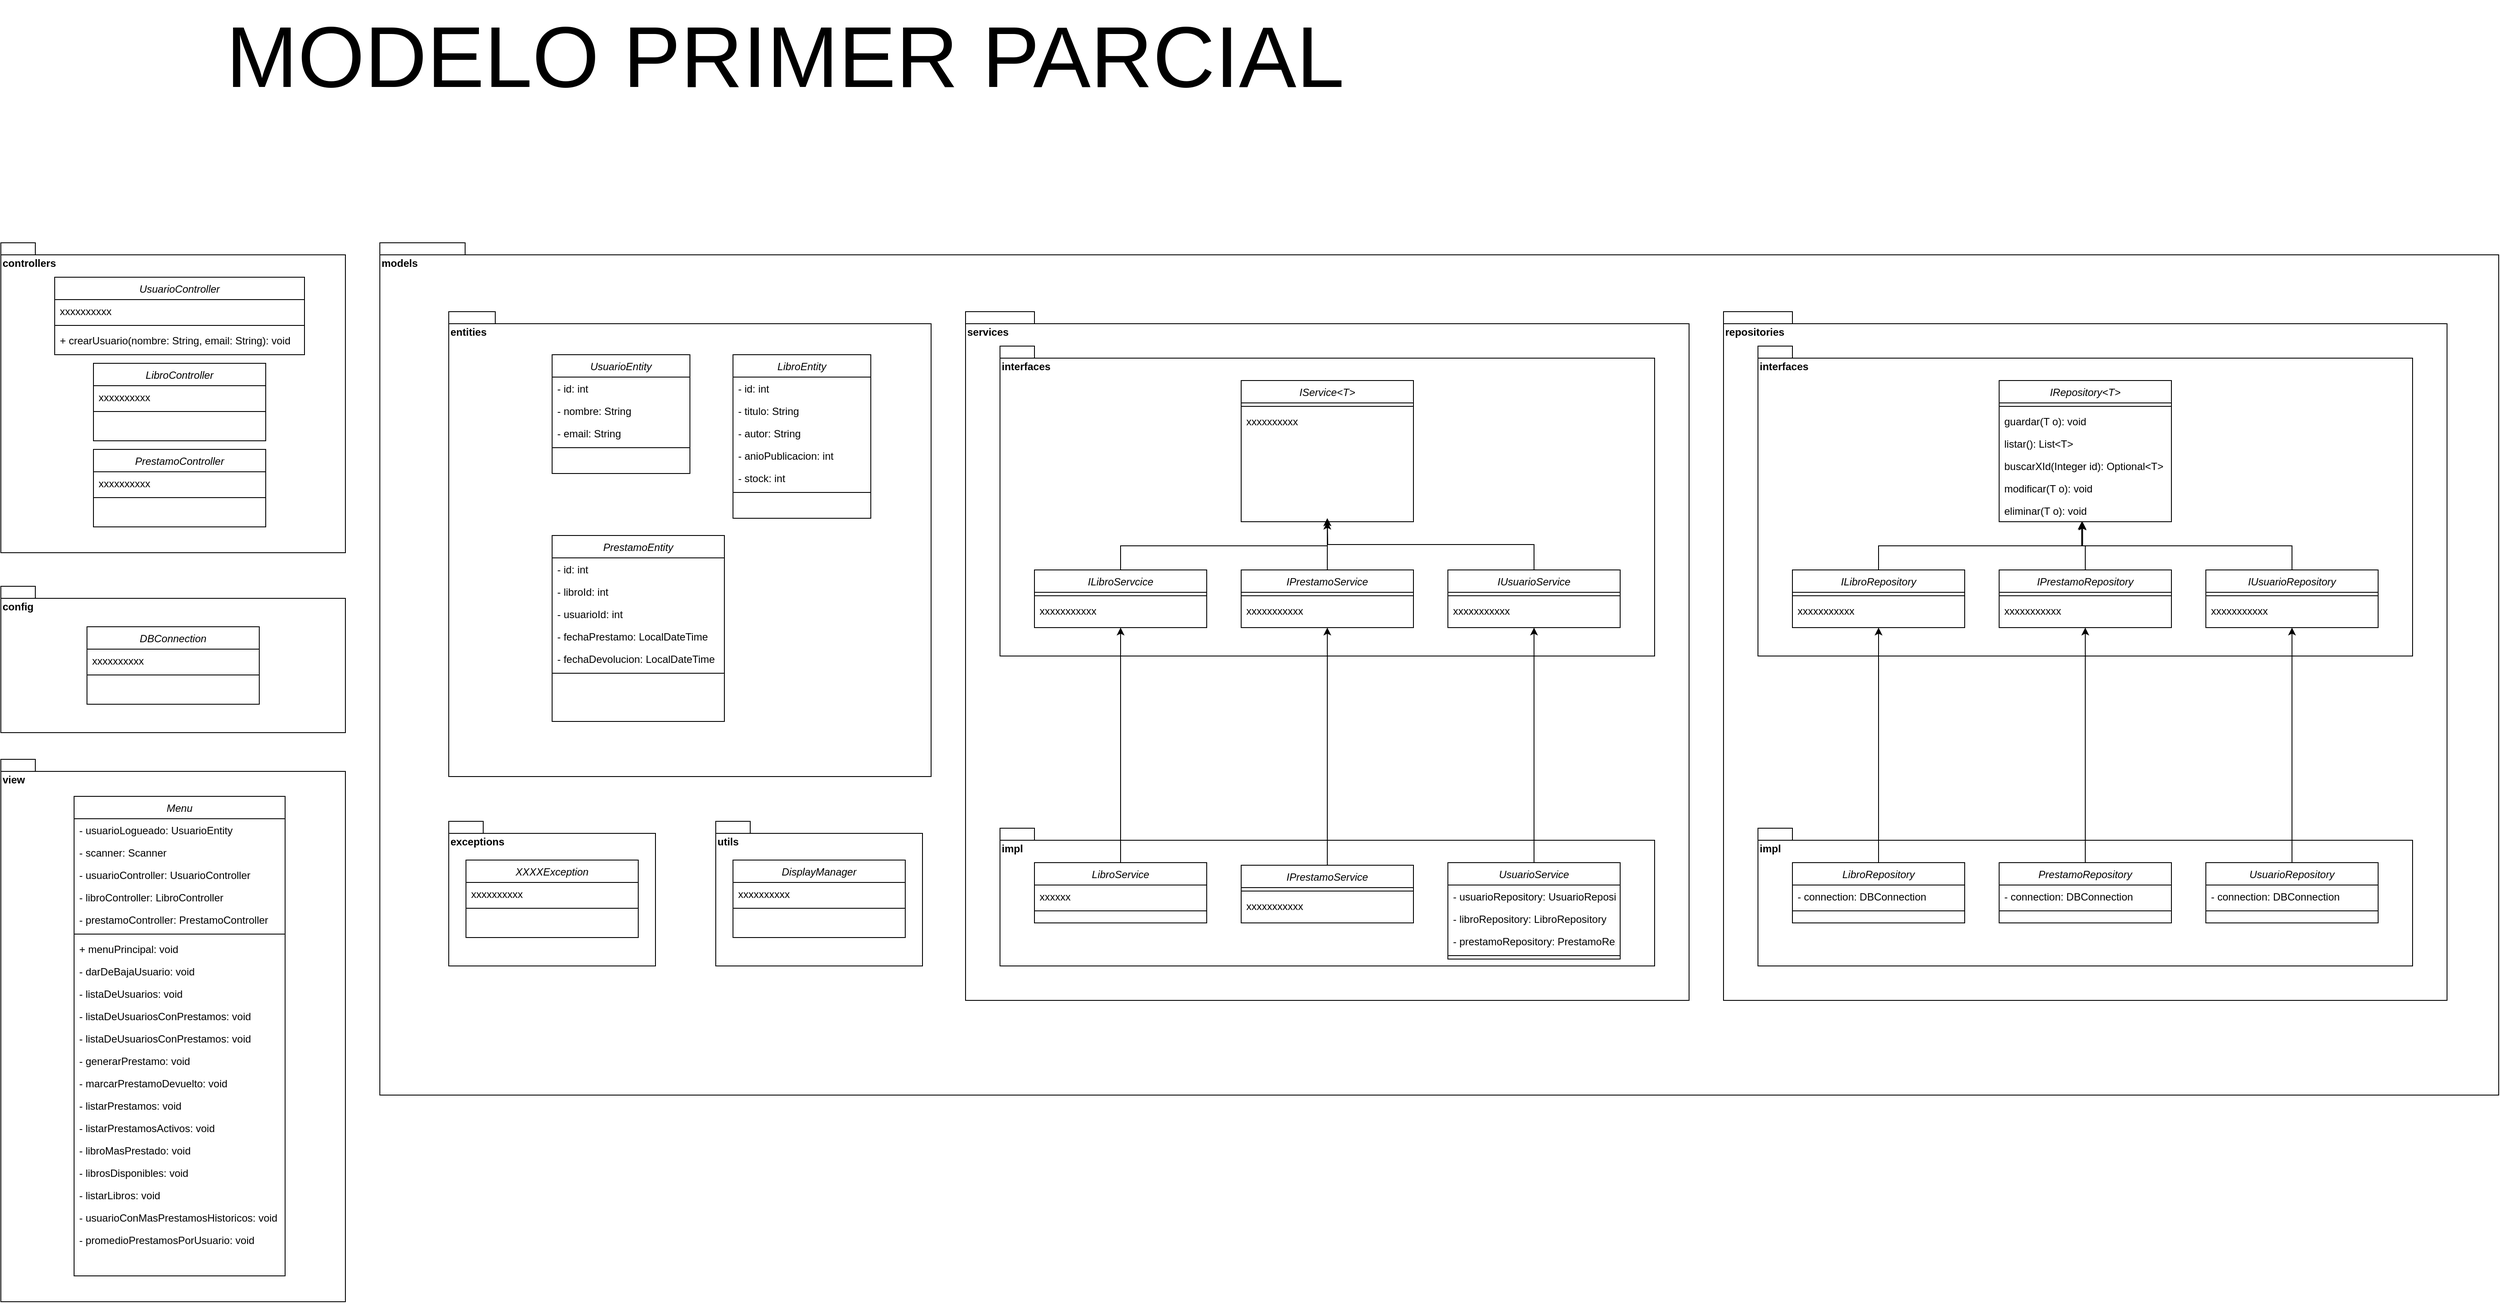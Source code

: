 <mxfile version="26.2.2">
  <diagram id="C5RBs43oDa-KdzZeNtuy" name="Page-1">
    <mxGraphModel dx="3855" dy="843" grid="1" gridSize="10" guides="1" tooltips="1" connect="1" arrows="1" fold="1" page="1" pageScale="1" pageWidth="827" pageHeight="1169" math="0" shadow="0">
      <root>
        <mxCell id="WIyWlLk6GJQsqaUBKTNV-0" />
        <mxCell id="WIyWlLk6GJQsqaUBKTNV-1" parent="WIyWlLk6GJQsqaUBKTNV-0" />
        <mxCell id="A2128kKAkcKylSg06llD-143" value="models" style="shape=folder;fontStyle=1;spacingTop=10;tabWidth=40;tabHeight=14;tabPosition=left;html=1;whiteSpace=wrap;align=left;verticalAlign=top;" vertex="1" parent="WIyWlLk6GJQsqaUBKTNV-1">
          <mxGeometry x="-1680" y="600" width="2460" height="990" as="geometry" />
        </mxCell>
        <mxCell id="A2128kKAkcKylSg06llD-67" value="repositories" style="shape=folder;fontStyle=1;spacingTop=10;tabWidth=40;tabHeight=14;tabPosition=left;html=1;whiteSpace=wrap;align=left;verticalAlign=top;" vertex="1" parent="WIyWlLk6GJQsqaUBKTNV-1">
          <mxGeometry x="-120" y="680" width="840" height="800" as="geometry" />
        </mxCell>
        <mxCell id="A2128kKAkcKylSg06llD-63" value="impl" style="shape=folder;fontStyle=1;spacingTop=10;tabWidth=40;tabHeight=14;tabPosition=left;html=1;whiteSpace=wrap;align=left;verticalAlign=top;" vertex="1" parent="WIyWlLk6GJQsqaUBKTNV-1">
          <mxGeometry x="-80" y="1280" width="760" height="160" as="geometry" />
        </mxCell>
        <mxCell id="A2128kKAkcKylSg06llD-52" value="interfaces" style="shape=folder;fontStyle=1;spacingTop=10;tabWidth=40;tabHeight=14;tabPosition=left;html=1;whiteSpace=wrap;align=left;verticalAlign=top;" vertex="1" parent="WIyWlLk6GJQsqaUBKTNV-1">
          <mxGeometry x="-80" y="720" width="760" height="360" as="geometry" />
        </mxCell>
        <mxCell id="A2128kKAkcKylSg06llD-18" value="entities" style="shape=folder;fontStyle=1;spacingTop=10;tabWidth=40;tabHeight=14;tabPosition=left;html=1;whiteSpace=wrap;align=left;verticalAlign=top;labelPosition=center;verticalLabelPosition=middle;" vertex="1" parent="WIyWlLk6GJQsqaUBKTNV-1">
          <mxGeometry x="-1600" y="680" width="560" height="540" as="geometry" />
        </mxCell>
        <mxCell id="zkfFHV4jXpPFQw0GAbJ--0" value="UsuarioEntity" style="swimlane;fontStyle=2;align=center;verticalAlign=top;childLayout=stackLayout;horizontal=1;startSize=26;horizontalStack=0;resizeParent=1;resizeLast=0;collapsible=1;marginBottom=0;rounded=0;shadow=0;strokeWidth=1;" parent="WIyWlLk6GJQsqaUBKTNV-1" vertex="1">
          <mxGeometry x="-1480" y="730" width="160" height="138" as="geometry">
            <mxRectangle x="230" y="140" width="160" height="26" as="alternateBounds" />
          </mxGeometry>
        </mxCell>
        <mxCell id="zkfFHV4jXpPFQw0GAbJ--2" value="- id: int" style="text;align=left;verticalAlign=top;spacingLeft=4;spacingRight=4;overflow=hidden;rotatable=0;points=[[0,0.5],[1,0.5]];portConstraint=eastwest;rounded=0;shadow=0;html=0;" parent="zkfFHV4jXpPFQw0GAbJ--0" vertex="1">
          <mxGeometry y="26" width="160" height="26" as="geometry" />
        </mxCell>
        <mxCell id="zkfFHV4jXpPFQw0GAbJ--3" value="- nombre: String" style="text;align=left;verticalAlign=top;spacingLeft=4;spacingRight=4;overflow=hidden;rotatable=0;points=[[0,0.5],[1,0.5]];portConstraint=eastwest;rounded=0;shadow=0;html=0;" parent="zkfFHV4jXpPFQw0GAbJ--0" vertex="1">
          <mxGeometry y="52" width="160" height="26" as="geometry" />
        </mxCell>
        <mxCell id="zkfFHV4jXpPFQw0GAbJ--1" value="- email: String" style="text;align=left;verticalAlign=top;spacingLeft=4;spacingRight=4;overflow=hidden;rotatable=0;points=[[0,0.5],[1,0.5]];portConstraint=eastwest;" parent="zkfFHV4jXpPFQw0GAbJ--0" vertex="1">
          <mxGeometry y="78" width="160" height="26" as="geometry" />
        </mxCell>
        <mxCell id="zkfFHV4jXpPFQw0GAbJ--4" value="" style="line;html=1;strokeWidth=1;align=left;verticalAlign=middle;spacingTop=-1;spacingLeft=3;spacingRight=3;rotatable=0;labelPosition=right;points=[];portConstraint=eastwest;" parent="zkfFHV4jXpPFQw0GAbJ--0" vertex="1">
          <mxGeometry y="104" width="160" height="8" as="geometry" />
        </mxCell>
        <mxCell id="A2128kKAkcKylSg06llD-2" value="LibroEntity" style="swimlane;fontStyle=2;align=center;verticalAlign=top;childLayout=stackLayout;horizontal=1;startSize=26;horizontalStack=0;resizeParent=1;resizeLast=0;collapsible=1;marginBottom=0;rounded=0;shadow=0;strokeWidth=1;" vertex="1" parent="WIyWlLk6GJQsqaUBKTNV-1">
          <mxGeometry x="-1270" y="730" width="160" height="190" as="geometry">
            <mxRectangle x="230" y="140" width="160" height="26" as="alternateBounds" />
          </mxGeometry>
        </mxCell>
        <mxCell id="A2128kKAkcKylSg06llD-3" value="- id: int" style="text;align=left;verticalAlign=top;spacingLeft=4;spacingRight=4;overflow=hidden;rotatable=0;points=[[0,0.5],[1,0.5]];portConstraint=eastwest;rounded=0;shadow=0;html=0;" vertex="1" parent="A2128kKAkcKylSg06llD-2">
          <mxGeometry y="26" width="160" height="26" as="geometry" />
        </mxCell>
        <mxCell id="A2128kKAkcKylSg06llD-4" value="- titulo: String" style="text;align=left;verticalAlign=top;spacingLeft=4;spacingRight=4;overflow=hidden;rotatable=0;points=[[0,0.5],[1,0.5]];portConstraint=eastwest;rounded=0;shadow=0;html=0;" vertex="1" parent="A2128kKAkcKylSg06llD-2">
          <mxGeometry y="52" width="160" height="26" as="geometry" />
        </mxCell>
        <mxCell id="A2128kKAkcKylSg06llD-5" value="- autor: String" style="text;align=left;verticalAlign=top;spacingLeft=4;spacingRight=4;overflow=hidden;rotatable=0;points=[[0,0.5],[1,0.5]];portConstraint=eastwest;" vertex="1" parent="A2128kKAkcKylSg06llD-2">
          <mxGeometry y="78" width="160" height="26" as="geometry" />
        </mxCell>
        <mxCell id="A2128kKAkcKylSg06llD-7" value="- anioPublicacion: int" style="text;align=left;verticalAlign=top;spacingLeft=4;spacingRight=4;overflow=hidden;rotatable=0;points=[[0,0.5],[1,0.5]];portConstraint=eastwest;" vertex="1" parent="A2128kKAkcKylSg06llD-2">
          <mxGeometry y="104" width="160" height="26" as="geometry" />
        </mxCell>
        <mxCell id="A2128kKAkcKylSg06llD-8" value="- stock: int" style="text;align=left;verticalAlign=top;spacingLeft=4;spacingRight=4;overflow=hidden;rotatable=0;points=[[0,0.5],[1,0.5]];portConstraint=eastwest;" vertex="1" parent="A2128kKAkcKylSg06llD-2">
          <mxGeometry y="130" width="160" height="26" as="geometry" />
        </mxCell>
        <mxCell id="A2128kKAkcKylSg06llD-6" value="" style="line;html=1;strokeWidth=1;align=left;verticalAlign=middle;spacingTop=-1;spacingLeft=3;spacingRight=3;rotatable=0;labelPosition=right;points=[];portConstraint=eastwest;" vertex="1" parent="A2128kKAkcKylSg06llD-2">
          <mxGeometry y="156" width="160" height="8" as="geometry" />
        </mxCell>
        <mxCell id="A2128kKAkcKylSg06llD-9" value="PrestamoEntity" style="swimlane;fontStyle=2;align=center;verticalAlign=top;childLayout=stackLayout;horizontal=1;startSize=26;horizontalStack=0;resizeParent=1;resizeLast=0;collapsible=1;marginBottom=0;rounded=0;shadow=0;strokeWidth=1;" vertex="1" parent="WIyWlLk6GJQsqaUBKTNV-1">
          <mxGeometry x="-1480" y="940" width="200" height="216" as="geometry">
            <mxRectangle x="230" y="140" width="160" height="26" as="alternateBounds" />
          </mxGeometry>
        </mxCell>
        <mxCell id="A2128kKAkcKylSg06llD-10" value="- id: int" style="text;align=left;verticalAlign=top;spacingLeft=4;spacingRight=4;overflow=hidden;rotatable=0;points=[[0,0.5],[1,0.5]];portConstraint=eastwest;rounded=0;shadow=0;html=0;" vertex="1" parent="A2128kKAkcKylSg06llD-9">
          <mxGeometry y="26" width="200" height="26" as="geometry" />
        </mxCell>
        <mxCell id="A2128kKAkcKylSg06llD-11" value="- libroId: int" style="text;align=left;verticalAlign=top;spacingLeft=4;spacingRight=4;overflow=hidden;rotatable=0;points=[[0,0.5],[1,0.5]];portConstraint=eastwest;rounded=0;shadow=0;html=0;" vertex="1" parent="A2128kKAkcKylSg06llD-9">
          <mxGeometry y="52" width="200" height="26" as="geometry" />
        </mxCell>
        <mxCell id="A2128kKAkcKylSg06llD-16" value="- usuarioId: int" style="text;align=left;verticalAlign=top;spacingLeft=4;spacingRight=4;overflow=hidden;rotatable=0;points=[[0,0.5],[1,0.5]];portConstraint=eastwest;rounded=0;shadow=0;html=0;" vertex="1" parent="A2128kKAkcKylSg06llD-9">
          <mxGeometry y="78" width="200" height="26" as="geometry" />
        </mxCell>
        <mxCell id="A2128kKAkcKylSg06llD-12" value="- fechaPrestamo: LocalDateTime" style="text;align=left;verticalAlign=top;spacingLeft=4;spacingRight=4;overflow=hidden;rotatable=0;points=[[0,0.5],[1,0.5]];portConstraint=eastwest;" vertex="1" parent="A2128kKAkcKylSg06llD-9">
          <mxGeometry y="104" width="200" height="26" as="geometry" />
        </mxCell>
        <mxCell id="A2128kKAkcKylSg06llD-17" value="- fechaDevolucion: LocalDateTime" style="text;align=left;verticalAlign=top;spacingLeft=4;spacingRight=4;overflow=hidden;rotatable=0;points=[[0,0.5],[1,0.5]];portConstraint=eastwest;" vertex="1" parent="A2128kKAkcKylSg06llD-9">
          <mxGeometry y="130" width="200" height="26" as="geometry" />
        </mxCell>
        <mxCell id="A2128kKAkcKylSg06llD-15" value="" style="line;html=1;strokeWidth=1;align=left;verticalAlign=middle;spacingTop=-1;spacingLeft=3;spacingRight=3;rotatable=0;labelPosition=right;points=[];portConstraint=eastwest;" vertex="1" parent="A2128kKAkcKylSg06llD-9">
          <mxGeometry y="156" width="200" height="8" as="geometry" />
        </mxCell>
        <mxCell id="A2128kKAkcKylSg06llD-66" style="edgeStyle=orthogonalEdgeStyle;rounded=0;orthogonalLoop=1;jettySize=auto;html=1;exitX=0.5;exitY=0;exitDx=0;exitDy=0;entryX=0.5;entryY=1;entryDx=0;entryDy=0;" edge="1" parent="WIyWlLk6GJQsqaUBKTNV-1" source="A2128kKAkcKylSg06llD-19" target="A2128kKAkcKylSg06llD-39">
          <mxGeometry relative="1" as="geometry" />
        </mxCell>
        <mxCell id="A2128kKAkcKylSg06llD-19" value="UsuarioRepository" style="swimlane;fontStyle=2;align=center;verticalAlign=top;childLayout=stackLayout;horizontal=1;startSize=26;horizontalStack=0;resizeParent=1;resizeLast=0;collapsible=1;marginBottom=0;rounded=0;shadow=0;strokeWidth=1;" vertex="1" parent="WIyWlLk6GJQsqaUBKTNV-1">
          <mxGeometry x="440" y="1320" width="200" height="70" as="geometry">
            <mxRectangle x="230" y="140" width="160" height="26" as="alternateBounds" />
          </mxGeometry>
        </mxCell>
        <mxCell id="A2128kKAkcKylSg06llD-24" value="- connection: DBConnection" style="text;align=left;verticalAlign=top;spacingLeft=4;spacingRight=4;overflow=hidden;rotatable=0;points=[[0,0.5],[1,0.5]];portConstraint=eastwest;" vertex="1" parent="A2128kKAkcKylSg06llD-19">
          <mxGeometry y="26" width="200" height="26" as="geometry" />
        </mxCell>
        <mxCell id="A2128kKAkcKylSg06llD-25" value="" style="line;html=1;strokeWidth=1;align=left;verticalAlign=middle;spacingTop=-1;spacingLeft=3;spacingRight=3;rotatable=0;labelPosition=right;points=[];portConstraint=eastwest;" vertex="1" parent="A2128kKAkcKylSg06llD-19">
          <mxGeometry y="52" width="200" height="8" as="geometry" />
        </mxCell>
        <mxCell id="A2128kKAkcKylSg06llD-32" value="IRepository&lt;T&gt;" style="swimlane;fontStyle=2;align=center;verticalAlign=top;childLayout=stackLayout;horizontal=1;startSize=26;horizontalStack=0;resizeParent=1;resizeLast=0;collapsible=1;marginBottom=0;rounded=0;shadow=0;strokeWidth=1;" vertex="1" parent="WIyWlLk6GJQsqaUBKTNV-1">
          <mxGeometry x="200" y="760" width="200" height="164" as="geometry">
            <mxRectangle x="230" y="140" width="160" height="26" as="alternateBounds" />
          </mxGeometry>
        </mxCell>
        <mxCell id="A2128kKAkcKylSg06llD-34" value="" style="line;html=1;strokeWidth=1;align=left;verticalAlign=middle;spacingTop=-1;spacingLeft=3;spacingRight=3;rotatable=0;labelPosition=right;points=[];portConstraint=eastwest;" vertex="1" parent="A2128kKAkcKylSg06llD-32">
          <mxGeometry y="26" width="200" height="8" as="geometry" />
        </mxCell>
        <mxCell id="A2128kKAkcKylSg06llD-33" value="guardar(T o): void" style="text;align=left;verticalAlign=top;spacingLeft=4;spacingRight=4;overflow=hidden;rotatable=0;points=[[0,0.5],[1,0.5]];portConstraint=eastwest;" vertex="1" parent="A2128kKAkcKylSg06llD-32">
          <mxGeometry y="34" width="200" height="26" as="geometry" />
        </mxCell>
        <mxCell id="A2128kKAkcKylSg06llD-35" value="listar(): List&lt;T&gt;" style="text;align=left;verticalAlign=top;spacingLeft=4;spacingRight=4;overflow=hidden;rotatable=0;points=[[0,0.5],[1,0.5]];portConstraint=eastwest;" vertex="1" parent="A2128kKAkcKylSg06llD-32">
          <mxGeometry y="60" width="200" height="26" as="geometry" />
        </mxCell>
        <mxCell id="A2128kKAkcKylSg06llD-36" value="buscarXId(Integer id): Optional&lt;T&gt;" style="text;align=left;verticalAlign=top;spacingLeft=4;spacingRight=4;overflow=hidden;rotatable=0;points=[[0,0.5],[1,0.5]];portConstraint=eastwest;" vertex="1" parent="A2128kKAkcKylSg06llD-32">
          <mxGeometry y="86" width="200" height="26" as="geometry" />
        </mxCell>
        <mxCell id="A2128kKAkcKylSg06llD-37" value="modificar(T o): void" style="text;align=left;verticalAlign=top;spacingLeft=4;spacingRight=4;overflow=hidden;rotatable=0;points=[[0,0.5],[1,0.5]];portConstraint=eastwest;" vertex="1" parent="A2128kKAkcKylSg06llD-32">
          <mxGeometry y="112" width="200" height="26" as="geometry" />
        </mxCell>
        <mxCell id="A2128kKAkcKylSg06llD-38" value="eliminar(T o): void" style="text;align=left;verticalAlign=top;spacingLeft=4;spacingRight=4;overflow=hidden;rotatable=0;points=[[0,0.5],[1,0.5]];portConstraint=eastwest;" vertex="1" parent="A2128kKAkcKylSg06llD-32">
          <mxGeometry y="138" width="200" height="26" as="geometry" />
        </mxCell>
        <mxCell id="A2128kKAkcKylSg06llD-39" value="IUsuarioRepository" style="swimlane;fontStyle=2;align=center;verticalAlign=top;childLayout=stackLayout;horizontal=1;startSize=26;horizontalStack=0;resizeParent=1;resizeLast=0;collapsible=1;marginBottom=0;rounded=0;shadow=0;strokeWidth=1;" vertex="1" parent="WIyWlLk6GJQsqaUBKTNV-1">
          <mxGeometry x="440" y="980" width="200" height="67" as="geometry">
            <mxRectangle x="230" y="140" width="160" height="26" as="alternateBounds" />
          </mxGeometry>
        </mxCell>
        <mxCell id="A2128kKAkcKylSg06llD-40" value="" style="line;html=1;strokeWidth=1;align=left;verticalAlign=middle;spacingTop=-1;spacingLeft=3;spacingRight=3;rotatable=0;labelPosition=right;points=[];portConstraint=eastwest;" vertex="1" parent="A2128kKAkcKylSg06llD-39">
          <mxGeometry y="26" width="200" height="8" as="geometry" />
        </mxCell>
        <mxCell id="A2128kKAkcKylSg06llD-45" value="xxxxxxxxxxx" style="text;align=left;verticalAlign=top;spacingLeft=4;spacingRight=4;overflow=hidden;rotatable=0;points=[[0,0.5],[1,0.5]];portConstraint=eastwest;" vertex="1" parent="A2128kKAkcKylSg06llD-39">
          <mxGeometry y="34" width="200" height="26" as="geometry" />
        </mxCell>
        <mxCell id="A2128kKAkcKylSg06llD-46" value="ILibroRepository" style="swimlane;fontStyle=2;align=center;verticalAlign=top;childLayout=stackLayout;horizontal=1;startSize=26;horizontalStack=0;resizeParent=1;resizeLast=0;collapsible=1;marginBottom=0;rounded=0;shadow=0;strokeWidth=1;" vertex="1" parent="WIyWlLk6GJQsqaUBKTNV-1">
          <mxGeometry x="-40" y="980" width="200" height="67" as="geometry">
            <mxRectangle x="230" y="140" width="160" height="26" as="alternateBounds" />
          </mxGeometry>
        </mxCell>
        <mxCell id="A2128kKAkcKylSg06llD-47" value="" style="line;html=1;strokeWidth=1;align=left;verticalAlign=middle;spacingTop=-1;spacingLeft=3;spacingRight=3;rotatable=0;labelPosition=right;points=[];portConstraint=eastwest;" vertex="1" parent="A2128kKAkcKylSg06llD-46">
          <mxGeometry y="26" width="200" height="8" as="geometry" />
        </mxCell>
        <mxCell id="A2128kKAkcKylSg06llD-48" value="xxxxxxxxxxx" style="text;align=left;verticalAlign=top;spacingLeft=4;spacingRight=4;overflow=hidden;rotatable=0;points=[[0,0.5],[1,0.5]];portConstraint=eastwest;" vertex="1" parent="A2128kKAkcKylSg06llD-46">
          <mxGeometry y="34" width="200" height="26" as="geometry" />
        </mxCell>
        <mxCell id="A2128kKAkcKylSg06llD-49" value="IPrestamoRepository" style="swimlane;fontStyle=2;align=center;verticalAlign=top;childLayout=stackLayout;horizontal=1;startSize=26;horizontalStack=0;resizeParent=1;resizeLast=0;collapsible=1;marginBottom=0;rounded=0;shadow=0;strokeWidth=1;" vertex="1" parent="WIyWlLk6GJQsqaUBKTNV-1">
          <mxGeometry x="200" y="980" width="200" height="67" as="geometry">
            <mxRectangle x="230" y="140" width="160" height="26" as="alternateBounds" />
          </mxGeometry>
        </mxCell>
        <mxCell id="A2128kKAkcKylSg06llD-50" value="" style="line;html=1;strokeWidth=1;align=left;verticalAlign=middle;spacingTop=-1;spacingLeft=3;spacingRight=3;rotatable=0;labelPosition=right;points=[];portConstraint=eastwest;" vertex="1" parent="A2128kKAkcKylSg06llD-49">
          <mxGeometry y="26" width="200" height="8" as="geometry" />
        </mxCell>
        <mxCell id="A2128kKAkcKylSg06llD-51" value="xxxxxxxxxxx" style="text;align=left;verticalAlign=top;spacingLeft=4;spacingRight=4;overflow=hidden;rotatable=0;points=[[0,0.5],[1,0.5]];portConstraint=eastwest;" vertex="1" parent="A2128kKAkcKylSg06llD-49">
          <mxGeometry y="34" width="200" height="26" as="geometry" />
        </mxCell>
        <mxCell id="A2128kKAkcKylSg06llD-53" style="edgeStyle=orthogonalEdgeStyle;rounded=0;orthogonalLoop=1;jettySize=auto;html=1;exitX=0.5;exitY=0;exitDx=0;exitDy=0;entryX=0.484;entryY=1;entryDx=0;entryDy=0;entryPerimeter=0;" edge="1" parent="WIyWlLk6GJQsqaUBKTNV-1" source="A2128kKAkcKylSg06llD-46" target="A2128kKAkcKylSg06llD-38">
          <mxGeometry relative="1" as="geometry" />
        </mxCell>
        <mxCell id="A2128kKAkcKylSg06llD-55" style="edgeStyle=orthogonalEdgeStyle;rounded=0;orthogonalLoop=1;jettySize=auto;html=1;exitX=0.5;exitY=0;exitDx=0;exitDy=0;entryX=0.479;entryY=1;entryDx=0;entryDy=0;entryPerimeter=0;" edge="1" parent="WIyWlLk6GJQsqaUBKTNV-1" source="A2128kKAkcKylSg06llD-49" target="A2128kKAkcKylSg06llD-38">
          <mxGeometry relative="1" as="geometry" />
        </mxCell>
        <mxCell id="A2128kKAkcKylSg06llD-56" style="edgeStyle=orthogonalEdgeStyle;rounded=0;orthogonalLoop=1;jettySize=auto;html=1;exitX=0.5;exitY=0;exitDx=0;exitDy=0;entryX=0.484;entryY=1.035;entryDx=0;entryDy=0;entryPerimeter=0;" edge="1" parent="WIyWlLk6GJQsqaUBKTNV-1" source="A2128kKAkcKylSg06llD-39" target="A2128kKAkcKylSg06llD-38">
          <mxGeometry relative="1" as="geometry" />
        </mxCell>
        <mxCell id="A2128kKAkcKylSg06llD-64" style="edgeStyle=orthogonalEdgeStyle;rounded=0;orthogonalLoop=1;jettySize=auto;html=1;exitX=0.5;exitY=0;exitDx=0;exitDy=0;entryX=0.5;entryY=1;entryDx=0;entryDy=0;" edge="1" parent="WIyWlLk6GJQsqaUBKTNV-1" source="A2128kKAkcKylSg06llD-57" target="A2128kKAkcKylSg06llD-46">
          <mxGeometry relative="1" as="geometry" />
        </mxCell>
        <mxCell id="A2128kKAkcKylSg06llD-57" value="LibroRepository" style="swimlane;fontStyle=2;align=center;verticalAlign=top;childLayout=stackLayout;horizontal=1;startSize=26;horizontalStack=0;resizeParent=1;resizeLast=0;collapsible=1;marginBottom=0;rounded=0;shadow=0;strokeWidth=1;" vertex="1" parent="WIyWlLk6GJQsqaUBKTNV-1">
          <mxGeometry x="-40" y="1320" width="200" height="70" as="geometry">
            <mxRectangle x="230" y="140" width="160" height="26" as="alternateBounds" />
          </mxGeometry>
        </mxCell>
        <mxCell id="A2128kKAkcKylSg06llD-58" value="- connection: DBConnection" style="text;align=left;verticalAlign=top;spacingLeft=4;spacingRight=4;overflow=hidden;rotatable=0;points=[[0,0.5],[1,0.5]];portConstraint=eastwest;" vertex="1" parent="A2128kKAkcKylSg06llD-57">
          <mxGeometry y="26" width="200" height="26" as="geometry" />
        </mxCell>
        <mxCell id="A2128kKAkcKylSg06llD-59" value="" style="line;html=1;strokeWidth=1;align=left;verticalAlign=middle;spacingTop=-1;spacingLeft=3;spacingRight=3;rotatable=0;labelPosition=right;points=[];portConstraint=eastwest;" vertex="1" parent="A2128kKAkcKylSg06llD-57">
          <mxGeometry y="52" width="200" height="8" as="geometry" />
        </mxCell>
        <mxCell id="A2128kKAkcKylSg06llD-65" style="edgeStyle=orthogonalEdgeStyle;rounded=0;orthogonalLoop=1;jettySize=auto;html=1;exitX=0.5;exitY=0;exitDx=0;exitDy=0;entryX=0.5;entryY=1;entryDx=0;entryDy=0;" edge="1" parent="WIyWlLk6GJQsqaUBKTNV-1" source="A2128kKAkcKylSg06llD-60" target="A2128kKAkcKylSg06llD-49">
          <mxGeometry relative="1" as="geometry" />
        </mxCell>
        <mxCell id="A2128kKAkcKylSg06llD-60" value="PrestamoRepository" style="swimlane;fontStyle=2;align=center;verticalAlign=top;childLayout=stackLayout;horizontal=1;startSize=26;horizontalStack=0;resizeParent=1;resizeLast=0;collapsible=1;marginBottom=0;rounded=0;shadow=0;strokeWidth=1;" vertex="1" parent="WIyWlLk6GJQsqaUBKTNV-1">
          <mxGeometry x="200" y="1320" width="200" height="70" as="geometry">
            <mxRectangle x="230" y="140" width="160" height="26" as="alternateBounds" />
          </mxGeometry>
        </mxCell>
        <mxCell id="A2128kKAkcKylSg06llD-61" value="- connection: DBConnection" style="text;align=left;verticalAlign=top;spacingLeft=4;spacingRight=4;overflow=hidden;rotatable=0;points=[[0,0.5],[1,0.5]];portConstraint=eastwest;" vertex="1" parent="A2128kKAkcKylSg06llD-60">
          <mxGeometry y="26" width="200" height="26" as="geometry" />
        </mxCell>
        <mxCell id="A2128kKAkcKylSg06llD-62" value="" style="line;html=1;strokeWidth=1;align=left;verticalAlign=middle;spacingTop=-1;spacingLeft=3;spacingRight=3;rotatable=0;labelPosition=right;points=[];portConstraint=eastwest;" vertex="1" parent="A2128kKAkcKylSg06llD-60">
          <mxGeometry y="52" width="200" height="8" as="geometry" />
        </mxCell>
        <mxCell id="A2128kKAkcKylSg06llD-75" value="services" style="shape=folder;fontStyle=1;spacingTop=10;tabWidth=40;tabHeight=14;tabPosition=left;html=1;whiteSpace=wrap;align=left;verticalAlign=top;" vertex="1" parent="WIyWlLk6GJQsqaUBKTNV-1">
          <mxGeometry x="-1000" y="680" width="840" height="800" as="geometry" />
        </mxCell>
        <mxCell id="A2128kKAkcKylSg06llD-76" value="impl" style="shape=folder;fontStyle=1;spacingTop=10;tabWidth=40;tabHeight=14;tabPosition=left;html=1;whiteSpace=wrap;align=left;verticalAlign=top;" vertex="1" parent="WIyWlLk6GJQsqaUBKTNV-1">
          <mxGeometry x="-960" y="1280" width="760" height="160" as="geometry" />
        </mxCell>
        <mxCell id="A2128kKAkcKylSg06llD-77" value="interfaces" style="shape=folder;fontStyle=1;spacingTop=10;tabWidth=40;tabHeight=14;tabPosition=left;html=1;whiteSpace=wrap;align=left;verticalAlign=top;" vertex="1" parent="WIyWlLk6GJQsqaUBKTNV-1">
          <mxGeometry x="-960" y="720" width="760" height="360" as="geometry" />
        </mxCell>
        <mxCell id="A2128kKAkcKylSg06llD-78" style="edgeStyle=orthogonalEdgeStyle;rounded=0;orthogonalLoop=1;jettySize=auto;html=1;exitX=0.5;exitY=0;exitDx=0;exitDy=0;entryX=0.5;entryY=1;entryDx=0;entryDy=0;" edge="1" parent="WIyWlLk6GJQsqaUBKTNV-1" source="A2128kKAkcKylSg06llD-79" target="A2128kKAkcKylSg06llD-89">
          <mxGeometry relative="1" as="geometry" />
        </mxCell>
        <mxCell id="A2128kKAkcKylSg06llD-79" value="UsuarioService" style="swimlane;fontStyle=2;align=center;verticalAlign=top;childLayout=stackLayout;horizontal=1;startSize=26;horizontalStack=0;resizeParent=1;resizeLast=0;collapsible=1;marginBottom=0;rounded=0;shadow=0;strokeWidth=1;" vertex="1" parent="WIyWlLk6GJQsqaUBKTNV-1">
          <mxGeometry x="-440" y="1320" width="200" height="112" as="geometry">
            <mxRectangle x="230" y="140" width="160" height="26" as="alternateBounds" />
          </mxGeometry>
        </mxCell>
        <mxCell id="A2128kKAkcKylSg06llD-80" value="- usuarioRepository: UsuarioRepository" style="text;align=left;verticalAlign=top;spacingLeft=4;spacingRight=4;overflow=hidden;rotatable=0;points=[[0,0.5],[1,0.5]];portConstraint=eastwest;" vertex="1" parent="A2128kKAkcKylSg06llD-79">
          <mxGeometry y="26" width="200" height="26" as="geometry" />
        </mxCell>
        <mxCell id="A2128kKAkcKylSg06llD-112" value="- libroRepository: LibroRepository" style="text;align=left;verticalAlign=top;spacingLeft=4;spacingRight=4;overflow=hidden;rotatable=0;points=[[0,0.5],[1,0.5]];portConstraint=eastwest;" vertex="1" parent="A2128kKAkcKylSg06llD-79">
          <mxGeometry y="52" width="200" height="26" as="geometry" />
        </mxCell>
        <mxCell id="A2128kKAkcKylSg06llD-113" value="- prestamoRepository: PrestamoRepository" style="text;align=left;verticalAlign=top;spacingLeft=4;spacingRight=4;overflow=hidden;rotatable=0;points=[[0,0.5],[1,0.5]];portConstraint=eastwest;" vertex="1" parent="A2128kKAkcKylSg06llD-79">
          <mxGeometry y="78" width="200" height="26" as="geometry" />
        </mxCell>
        <mxCell id="A2128kKAkcKylSg06llD-81" value="" style="line;html=1;strokeWidth=1;align=left;verticalAlign=middle;spacingTop=-1;spacingLeft=3;spacingRight=3;rotatable=0;labelPosition=right;points=[];portConstraint=eastwest;" vertex="1" parent="A2128kKAkcKylSg06llD-79">
          <mxGeometry y="104" width="200" height="8" as="geometry" />
        </mxCell>
        <mxCell id="A2128kKAkcKylSg06llD-82" value="IService&lt;T&gt;" style="swimlane;fontStyle=2;align=center;verticalAlign=top;childLayout=stackLayout;horizontal=1;startSize=26;horizontalStack=0;resizeParent=1;resizeLast=0;collapsible=1;marginBottom=0;rounded=0;shadow=0;strokeWidth=1;" vertex="1" parent="WIyWlLk6GJQsqaUBKTNV-1">
          <mxGeometry x="-680" y="760" width="200" height="164" as="geometry">
            <mxRectangle x="230" y="140" width="160" height="26" as="alternateBounds" />
          </mxGeometry>
        </mxCell>
        <mxCell id="A2128kKAkcKylSg06llD-83" value="" style="line;html=1;strokeWidth=1;align=left;verticalAlign=middle;spacingTop=-1;spacingLeft=3;spacingRight=3;rotatable=0;labelPosition=right;points=[];portConstraint=eastwest;" vertex="1" parent="A2128kKAkcKylSg06llD-82">
          <mxGeometry y="26" width="200" height="8" as="geometry" />
        </mxCell>
        <mxCell id="A2128kKAkcKylSg06llD-84" value="xxxxxxxxxx" style="text;align=left;verticalAlign=top;spacingLeft=4;spacingRight=4;overflow=hidden;rotatable=0;points=[[0,0.5],[1,0.5]];portConstraint=eastwest;" vertex="1" parent="A2128kKAkcKylSg06llD-82">
          <mxGeometry y="34" width="200" height="26" as="geometry" />
        </mxCell>
        <mxCell id="A2128kKAkcKylSg06llD-110" style="edgeStyle=orthogonalEdgeStyle;rounded=0;orthogonalLoop=1;jettySize=auto;html=1;exitX=0.5;exitY=0;exitDx=0;exitDy=0;" edge="1" parent="WIyWlLk6GJQsqaUBKTNV-1" source="A2128kKAkcKylSg06llD-89">
          <mxGeometry relative="1" as="geometry">
            <mxPoint x="-580.0" y="920" as="targetPoint" />
          </mxGeometry>
        </mxCell>
        <mxCell id="A2128kKAkcKylSg06llD-89" value="IUsuarioService" style="swimlane;fontStyle=2;align=center;verticalAlign=top;childLayout=stackLayout;horizontal=1;startSize=26;horizontalStack=0;resizeParent=1;resizeLast=0;collapsible=1;marginBottom=0;rounded=0;shadow=0;strokeWidth=1;" vertex="1" parent="WIyWlLk6GJQsqaUBKTNV-1">
          <mxGeometry x="-440" y="980" width="200" height="67" as="geometry">
            <mxRectangle x="230" y="140" width="160" height="26" as="alternateBounds" />
          </mxGeometry>
        </mxCell>
        <mxCell id="A2128kKAkcKylSg06llD-90" value="" style="line;html=1;strokeWidth=1;align=left;verticalAlign=middle;spacingTop=-1;spacingLeft=3;spacingRight=3;rotatable=0;labelPosition=right;points=[];portConstraint=eastwest;" vertex="1" parent="A2128kKAkcKylSg06llD-89">
          <mxGeometry y="26" width="200" height="8" as="geometry" />
        </mxCell>
        <mxCell id="A2128kKAkcKylSg06llD-91" value="xxxxxxxxxxx" style="text;align=left;verticalAlign=top;spacingLeft=4;spacingRight=4;overflow=hidden;rotatable=0;points=[[0,0.5],[1,0.5]];portConstraint=eastwest;" vertex="1" parent="A2128kKAkcKylSg06llD-89">
          <mxGeometry y="34" width="200" height="26" as="geometry" />
        </mxCell>
        <mxCell id="A2128kKAkcKylSg06llD-109" style="edgeStyle=orthogonalEdgeStyle;rounded=0;orthogonalLoop=1;jettySize=auto;html=1;exitX=0.5;exitY=0;exitDx=0;exitDy=0;entryX=0.5;entryY=1;entryDx=0;entryDy=0;" edge="1" parent="WIyWlLk6GJQsqaUBKTNV-1" source="A2128kKAkcKylSg06llD-92" target="A2128kKAkcKylSg06llD-82">
          <mxGeometry relative="1" as="geometry" />
        </mxCell>
        <mxCell id="A2128kKAkcKylSg06llD-92" value="ILibroServcice" style="swimlane;fontStyle=2;align=center;verticalAlign=top;childLayout=stackLayout;horizontal=1;startSize=26;horizontalStack=0;resizeParent=1;resizeLast=0;collapsible=1;marginBottom=0;rounded=0;shadow=0;strokeWidth=1;" vertex="1" parent="WIyWlLk6GJQsqaUBKTNV-1">
          <mxGeometry x="-920" y="980" width="200" height="67" as="geometry">
            <mxRectangle x="230" y="140" width="160" height="26" as="alternateBounds" />
          </mxGeometry>
        </mxCell>
        <mxCell id="A2128kKAkcKylSg06llD-93" value="" style="line;html=1;strokeWidth=1;align=left;verticalAlign=middle;spacingTop=-1;spacingLeft=3;spacingRight=3;rotatable=0;labelPosition=right;points=[];portConstraint=eastwest;" vertex="1" parent="A2128kKAkcKylSg06llD-92">
          <mxGeometry y="26" width="200" height="8" as="geometry" />
        </mxCell>
        <mxCell id="A2128kKAkcKylSg06llD-94" value="xxxxxxxxxxx" style="text;align=left;verticalAlign=top;spacingLeft=4;spacingRight=4;overflow=hidden;rotatable=0;points=[[0,0.5],[1,0.5]];portConstraint=eastwest;" vertex="1" parent="A2128kKAkcKylSg06llD-92">
          <mxGeometry y="34" width="200" height="26" as="geometry" />
        </mxCell>
        <mxCell id="A2128kKAkcKylSg06llD-101" style="edgeStyle=orthogonalEdgeStyle;rounded=0;orthogonalLoop=1;jettySize=auto;html=1;exitX=0.5;exitY=0;exitDx=0;exitDy=0;entryX=0.5;entryY=1;entryDx=0;entryDy=0;" edge="1" parent="WIyWlLk6GJQsqaUBKTNV-1" source="A2128kKAkcKylSg06llD-102" target="A2128kKAkcKylSg06llD-92">
          <mxGeometry relative="1" as="geometry" />
        </mxCell>
        <mxCell id="A2128kKAkcKylSg06llD-102" value="LibroService" style="swimlane;fontStyle=2;align=center;verticalAlign=top;childLayout=stackLayout;horizontal=1;startSize=26;horizontalStack=0;resizeParent=1;resizeLast=0;collapsible=1;marginBottom=0;rounded=0;shadow=0;strokeWidth=1;" vertex="1" parent="WIyWlLk6GJQsqaUBKTNV-1">
          <mxGeometry x="-920" y="1320" width="200" height="70" as="geometry">
            <mxRectangle x="230" y="140" width="160" height="26" as="alternateBounds" />
          </mxGeometry>
        </mxCell>
        <mxCell id="A2128kKAkcKylSg06llD-103" value="xxxxxx" style="text;align=left;verticalAlign=top;spacingLeft=4;spacingRight=4;overflow=hidden;rotatable=0;points=[[0,0.5],[1,0.5]];portConstraint=eastwest;" vertex="1" parent="A2128kKAkcKylSg06llD-102">
          <mxGeometry y="26" width="200" height="26" as="geometry" />
        </mxCell>
        <mxCell id="A2128kKAkcKylSg06llD-104" value="" style="line;html=1;strokeWidth=1;align=left;verticalAlign=middle;spacingTop=-1;spacingLeft=3;spacingRight=3;rotatable=0;labelPosition=right;points=[];portConstraint=eastwest;" vertex="1" parent="A2128kKAkcKylSg06llD-102">
          <mxGeometry y="52" width="200" height="8" as="geometry" />
        </mxCell>
        <mxCell id="A2128kKAkcKylSg06llD-125" value="controllers" style="shape=folder;fontStyle=1;spacingTop=10;tabWidth=40;tabHeight=14;tabPosition=left;html=1;whiteSpace=wrap;align=left;verticalAlign=top;" vertex="1" parent="WIyWlLk6GJQsqaUBKTNV-1">
          <mxGeometry x="-2120" y="600" width="400" height="360" as="geometry" />
        </mxCell>
        <mxCell id="A2128kKAkcKylSg06llD-126" value="UsuarioController" style="swimlane;fontStyle=2;align=center;verticalAlign=top;childLayout=stackLayout;horizontal=1;startSize=26;horizontalStack=0;resizeParent=1;resizeLast=0;collapsible=1;marginBottom=0;rounded=0;shadow=0;strokeWidth=1;" vertex="1" parent="WIyWlLk6GJQsqaUBKTNV-1">
          <mxGeometry x="-2057.5" y="640" width="290" height="90" as="geometry">
            <mxRectangle x="230" y="140" width="160" height="26" as="alternateBounds" />
          </mxGeometry>
        </mxCell>
        <mxCell id="A2128kKAkcKylSg06llD-127" value="xxxxxxxxxx" style="text;align=left;verticalAlign=top;spacingLeft=4;spacingRight=4;overflow=hidden;rotatable=0;points=[[0,0.5],[1,0.5]];portConstraint=eastwest;" vertex="1" parent="A2128kKAkcKylSg06llD-126">
          <mxGeometry y="26" width="290" height="26" as="geometry" />
        </mxCell>
        <mxCell id="A2128kKAkcKylSg06llD-128" value="" style="line;html=1;strokeWidth=1;align=left;verticalAlign=middle;spacingTop=-1;spacingLeft=3;spacingRight=3;rotatable=0;labelPosition=right;points=[];portConstraint=eastwest;" vertex="1" parent="A2128kKAkcKylSg06llD-126">
          <mxGeometry y="52" width="290" height="8" as="geometry" />
        </mxCell>
        <mxCell id="A2128kKAkcKylSg06llD-205" value="+ crearUsuario(nombre: String, email: String): void" style="text;align=left;verticalAlign=top;spacingLeft=4;spacingRight=4;overflow=hidden;rotatable=0;points=[[0,0.5],[1,0.5]];portConstraint=eastwest;" vertex="1" parent="A2128kKAkcKylSg06llD-126">
          <mxGeometry y="60" width="290" height="26" as="geometry" />
        </mxCell>
        <mxCell id="A2128kKAkcKylSg06llD-129" value="LibroController" style="swimlane;fontStyle=2;align=center;verticalAlign=top;childLayout=stackLayout;horizontal=1;startSize=26;horizontalStack=0;resizeParent=1;resizeLast=0;collapsible=1;marginBottom=0;rounded=0;shadow=0;strokeWidth=1;" vertex="1" parent="WIyWlLk6GJQsqaUBKTNV-1">
          <mxGeometry x="-2012.5" y="740" width="200" height="90" as="geometry">
            <mxRectangle x="230" y="140" width="160" height="26" as="alternateBounds" />
          </mxGeometry>
        </mxCell>
        <mxCell id="A2128kKAkcKylSg06llD-130" value="xxxxxxxxxx" style="text;align=left;verticalAlign=top;spacingLeft=4;spacingRight=4;overflow=hidden;rotatable=0;points=[[0,0.5],[1,0.5]];portConstraint=eastwest;" vertex="1" parent="A2128kKAkcKylSg06llD-129">
          <mxGeometry y="26" width="200" height="26" as="geometry" />
        </mxCell>
        <mxCell id="A2128kKAkcKylSg06llD-131" value="" style="line;html=1;strokeWidth=1;align=left;verticalAlign=middle;spacingTop=-1;spacingLeft=3;spacingRight=3;rotatable=0;labelPosition=right;points=[];portConstraint=eastwest;" vertex="1" parent="A2128kKAkcKylSg06llD-129">
          <mxGeometry y="52" width="200" height="8" as="geometry" />
        </mxCell>
        <mxCell id="A2128kKAkcKylSg06llD-132" value="exceptions" style="shape=folder;fontStyle=1;spacingTop=10;tabWidth=40;tabHeight=14;tabPosition=left;html=1;whiteSpace=wrap;align=left;verticalAlign=top;" vertex="1" parent="WIyWlLk6GJQsqaUBKTNV-1">
          <mxGeometry x="-1600" y="1272" width="240" height="168" as="geometry" />
        </mxCell>
        <mxCell id="A2128kKAkcKylSg06llD-133" value="XXXXException" style="swimlane;fontStyle=2;align=center;verticalAlign=top;childLayout=stackLayout;horizontal=1;startSize=26;horizontalStack=0;resizeParent=1;resizeLast=0;collapsible=1;marginBottom=0;rounded=0;shadow=0;strokeWidth=1;" vertex="1" parent="WIyWlLk6GJQsqaUBKTNV-1">
          <mxGeometry x="-1580" y="1317" width="200" height="90" as="geometry">
            <mxRectangle x="230" y="140" width="160" height="26" as="alternateBounds" />
          </mxGeometry>
        </mxCell>
        <mxCell id="A2128kKAkcKylSg06llD-134" value="xxxxxxxxxx" style="text;align=left;verticalAlign=top;spacingLeft=4;spacingRight=4;overflow=hidden;rotatable=0;points=[[0,0.5],[1,0.5]];portConstraint=eastwest;" vertex="1" parent="A2128kKAkcKylSg06llD-133">
          <mxGeometry y="26" width="200" height="26" as="geometry" />
        </mxCell>
        <mxCell id="A2128kKAkcKylSg06llD-135" value="" style="line;html=1;strokeWidth=1;align=left;verticalAlign=middle;spacingTop=-1;spacingLeft=3;spacingRight=3;rotatable=0;labelPosition=right;points=[];portConstraint=eastwest;" vertex="1" parent="A2128kKAkcKylSg06llD-133">
          <mxGeometry y="52" width="200" height="8" as="geometry" />
        </mxCell>
        <mxCell id="A2128kKAkcKylSg06llD-139" value="utils" style="shape=folder;fontStyle=1;spacingTop=10;tabWidth=40;tabHeight=14;tabPosition=left;html=1;whiteSpace=wrap;align=left;verticalAlign=top;" vertex="1" parent="WIyWlLk6GJQsqaUBKTNV-1">
          <mxGeometry x="-1290" y="1272" width="240" height="168" as="geometry" />
        </mxCell>
        <mxCell id="A2128kKAkcKylSg06llD-140" value="DisplayManager" style="swimlane;fontStyle=2;align=center;verticalAlign=top;childLayout=stackLayout;horizontal=1;startSize=26;horizontalStack=0;resizeParent=1;resizeLast=0;collapsible=1;marginBottom=0;rounded=0;shadow=0;strokeWidth=1;" vertex="1" parent="WIyWlLk6GJQsqaUBKTNV-1">
          <mxGeometry x="-1270" y="1317" width="200" height="90" as="geometry">
            <mxRectangle x="230" y="140" width="160" height="26" as="alternateBounds" />
          </mxGeometry>
        </mxCell>
        <mxCell id="A2128kKAkcKylSg06llD-141" value="xxxxxxxxxx" style="text;align=left;verticalAlign=top;spacingLeft=4;spacingRight=4;overflow=hidden;rotatable=0;points=[[0,0.5],[1,0.5]];portConstraint=eastwest;" vertex="1" parent="A2128kKAkcKylSg06llD-140">
          <mxGeometry y="26" width="200" height="26" as="geometry" />
        </mxCell>
        <mxCell id="A2128kKAkcKylSg06llD-142" value="" style="line;html=1;strokeWidth=1;align=left;verticalAlign=middle;spacingTop=-1;spacingLeft=3;spacingRight=3;rotatable=0;labelPosition=right;points=[];portConstraint=eastwest;" vertex="1" parent="A2128kKAkcKylSg06llD-140">
          <mxGeometry y="52" width="200" height="8" as="geometry" />
        </mxCell>
        <mxCell id="A2128kKAkcKylSg06llD-144" value="view" style="shape=folder;fontStyle=1;spacingTop=10;tabWidth=40;tabHeight=14;tabPosition=left;html=1;whiteSpace=wrap;align=left;verticalAlign=top;" vertex="1" parent="WIyWlLk6GJQsqaUBKTNV-1">
          <mxGeometry x="-2120" y="1200" width="400" height="630" as="geometry" />
        </mxCell>
        <mxCell id="A2128kKAkcKylSg06llD-148" value="Menu" style="swimlane;fontStyle=2;align=center;verticalAlign=top;childLayout=stackLayout;horizontal=1;startSize=26;horizontalStack=0;resizeParent=1;resizeLast=0;collapsible=1;marginBottom=0;rounded=0;shadow=0;strokeWidth=1;" vertex="1" parent="WIyWlLk6GJQsqaUBKTNV-1">
          <mxGeometry x="-2035" y="1243" width="245" height="557" as="geometry">
            <mxRectangle x="230" y="140" width="160" height="26" as="alternateBounds" />
          </mxGeometry>
        </mxCell>
        <mxCell id="A2128kKAkcKylSg06llD-149" value="- usuarioLogueado: UsuarioEntity" style="text;align=left;verticalAlign=top;spacingLeft=4;spacingRight=4;overflow=hidden;rotatable=0;points=[[0,0.5],[1,0.5]];portConstraint=eastwest;" vertex="1" parent="A2128kKAkcKylSg06llD-148">
          <mxGeometry y="26" width="245" height="26" as="geometry" />
        </mxCell>
        <mxCell id="A2128kKAkcKylSg06llD-156" value="- scanner: Scanner" style="text;align=left;verticalAlign=top;spacingLeft=4;spacingRight=4;overflow=hidden;rotatable=0;points=[[0,0.5],[1,0.5]];portConstraint=eastwest;" vertex="1" parent="A2128kKAkcKylSg06llD-148">
          <mxGeometry y="52" width="245" height="26" as="geometry" />
        </mxCell>
        <mxCell id="A2128kKAkcKylSg06llD-157" value="- usuarioController: UsuarioController" style="text;align=left;verticalAlign=top;spacingLeft=4;spacingRight=4;overflow=hidden;rotatable=0;points=[[0,0.5],[1,0.5]];portConstraint=eastwest;" vertex="1" parent="A2128kKAkcKylSg06llD-148">
          <mxGeometry y="78" width="245" height="26" as="geometry" />
        </mxCell>
        <mxCell id="A2128kKAkcKylSg06llD-158" value="- libroController: LibroController" style="text;align=left;verticalAlign=top;spacingLeft=4;spacingRight=4;overflow=hidden;rotatable=0;points=[[0,0.5],[1,0.5]];portConstraint=eastwest;" vertex="1" parent="A2128kKAkcKylSg06llD-148">
          <mxGeometry y="104" width="245" height="26" as="geometry" />
        </mxCell>
        <mxCell id="A2128kKAkcKylSg06llD-159" value="- prestamoController: PrestamoController" style="text;align=left;verticalAlign=top;spacingLeft=4;spacingRight=4;overflow=hidden;rotatable=0;points=[[0,0.5],[1,0.5]];portConstraint=eastwest;" vertex="1" parent="A2128kKAkcKylSg06llD-148">
          <mxGeometry y="130" width="245" height="26" as="geometry" />
        </mxCell>
        <mxCell id="A2128kKAkcKylSg06llD-150" value="" style="line;html=1;strokeWidth=1;align=left;verticalAlign=middle;spacingTop=-1;spacingLeft=3;spacingRight=3;rotatable=0;labelPosition=right;points=[];portConstraint=eastwest;" vertex="1" parent="A2128kKAkcKylSg06llD-148">
          <mxGeometry y="156" width="245" height="8" as="geometry" />
        </mxCell>
        <mxCell id="A2128kKAkcKylSg06llD-162" value="+ menuPrincipal: void" style="text;align=left;verticalAlign=top;spacingLeft=4;spacingRight=4;overflow=hidden;rotatable=0;points=[[0,0.5],[1,0.5]];portConstraint=eastwest;" vertex="1" parent="A2128kKAkcKylSg06llD-148">
          <mxGeometry y="164" width="245" height="26" as="geometry" />
        </mxCell>
        <mxCell id="A2128kKAkcKylSg06llD-165" value="- darDeBajaUsuario: void" style="text;align=left;verticalAlign=top;spacingLeft=4;spacingRight=4;overflow=hidden;rotatable=0;points=[[0,0.5],[1,0.5]];portConstraint=eastwest;" vertex="1" parent="A2128kKAkcKylSg06llD-148">
          <mxGeometry y="190" width="245" height="26" as="geometry" />
        </mxCell>
        <mxCell id="A2128kKAkcKylSg06llD-181" value="- listaDeUsuarios: void" style="text;align=left;verticalAlign=top;spacingLeft=4;spacingRight=4;overflow=hidden;rotatable=0;points=[[0,0.5],[1,0.5]];portConstraint=eastwest;" vertex="1" parent="A2128kKAkcKylSg06llD-148">
          <mxGeometry y="216" width="245" height="26" as="geometry" />
        </mxCell>
        <mxCell id="A2128kKAkcKylSg06llD-182" value="- listaDeUsuariosConPrestamos: void" style="text;align=left;verticalAlign=top;spacingLeft=4;spacingRight=4;overflow=hidden;rotatable=0;points=[[0,0.5],[1,0.5]];portConstraint=eastwest;" vertex="1" parent="A2128kKAkcKylSg06llD-148">
          <mxGeometry y="242" width="245" height="26" as="geometry" />
        </mxCell>
        <mxCell id="A2128kKAkcKylSg06llD-183" value="- listaDeUsuariosConPrestamos: void" style="text;align=left;verticalAlign=top;spacingLeft=4;spacingRight=4;overflow=hidden;rotatable=0;points=[[0,0.5],[1,0.5]];portConstraint=eastwest;" vertex="1" parent="A2128kKAkcKylSg06llD-148">
          <mxGeometry y="268" width="245" height="26" as="geometry" />
        </mxCell>
        <mxCell id="A2128kKAkcKylSg06llD-184" value="- generarPrestamo: void" style="text;align=left;verticalAlign=top;spacingLeft=4;spacingRight=4;overflow=hidden;rotatable=0;points=[[0,0.5],[1,0.5]];portConstraint=eastwest;" vertex="1" parent="A2128kKAkcKylSg06llD-148">
          <mxGeometry y="294" width="245" height="26" as="geometry" />
        </mxCell>
        <mxCell id="A2128kKAkcKylSg06llD-185" value="- marcarPrestamoDevuelto: void" style="text;align=left;verticalAlign=top;spacingLeft=4;spacingRight=4;overflow=hidden;rotatable=0;points=[[0,0.5],[1,0.5]];portConstraint=eastwest;" vertex="1" parent="A2128kKAkcKylSg06llD-148">
          <mxGeometry y="320" width="245" height="26" as="geometry" />
        </mxCell>
        <mxCell id="A2128kKAkcKylSg06llD-186" value="- listarPrestamos: void" style="text;align=left;verticalAlign=top;spacingLeft=4;spacingRight=4;overflow=hidden;rotatable=0;points=[[0,0.5],[1,0.5]];portConstraint=eastwest;" vertex="1" parent="A2128kKAkcKylSg06llD-148">
          <mxGeometry y="346" width="245" height="26" as="geometry" />
        </mxCell>
        <mxCell id="A2128kKAkcKylSg06llD-187" value="- listarPrestamosActivos: void" style="text;align=left;verticalAlign=top;spacingLeft=4;spacingRight=4;overflow=hidden;rotatable=0;points=[[0,0.5],[1,0.5]];portConstraint=eastwest;" vertex="1" parent="A2128kKAkcKylSg06llD-148">
          <mxGeometry y="372" width="245" height="26" as="geometry" />
        </mxCell>
        <mxCell id="A2128kKAkcKylSg06llD-188" value="- libroMasPrestado: void" style="text;align=left;verticalAlign=top;spacingLeft=4;spacingRight=4;overflow=hidden;rotatable=0;points=[[0,0.5],[1,0.5]];portConstraint=eastwest;" vertex="1" parent="A2128kKAkcKylSg06llD-148">
          <mxGeometry y="398" width="245" height="26" as="geometry" />
        </mxCell>
        <mxCell id="A2128kKAkcKylSg06llD-189" value="- librosDisponibles: void" style="text;align=left;verticalAlign=top;spacingLeft=4;spacingRight=4;overflow=hidden;rotatable=0;points=[[0,0.5],[1,0.5]];portConstraint=eastwest;" vertex="1" parent="A2128kKAkcKylSg06llD-148">
          <mxGeometry y="424" width="245" height="26" as="geometry" />
        </mxCell>
        <mxCell id="A2128kKAkcKylSg06llD-190" value="- listarLibros: void" style="text;align=left;verticalAlign=top;spacingLeft=4;spacingRight=4;overflow=hidden;rotatable=0;points=[[0,0.5],[1,0.5]];portConstraint=eastwest;" vertex="1" parent="A2128kKAkcKylSg06llD-148">
          <mxGeometry y="450" width="245" height="26" as="geometry" />
        </mxCell>
        <mxCell id="A2128kKAkcKylSg06llD-191" value="- usuarioConMasPrestamosHistoricos: void" style="text;align=left;verticalAlign=top;spacingLeft=4;spacingRight=4;overflow=hidden;rotatable=0;points=[[0,0.5],[1,0.5]];portConstraint=eastwest;" vertex="1" parent="A2128kKAkcKylSg06llD-148">
          <mxGeometry y="476" width="245" height="26" as="geometry" />
        </mxCell>
        <mxCell id="A2128kKAkcKylSg06llD-193" value="- promedioPrestamosPorUsuario: void" style="text;align=left;verticalAlign=top;spacingLeft=4;spacingRight=4;overflow=hidden;rotatable=0;points=[[0,0.5],[1,0.5]];portConstraint=eastwest;" vertex="1" parent="A2128kKAkcKylSg06llD-148">
          <mxGeometry y="502" width="245" height="26" as="geometry" />
        </mxCell>
        <mxCell id="A2128kKAkcKylSg06llD-151" value="config" style="shape=folder;fontStyle=1;spacingTop=10;tabWidth=40;tabHeight=14;tabPosition=left;html=1;whiteSpace=wrap;align=left;verticalAlign=top;" vertex="1" parent="WIyWlLk6GJQsqaUBKTNV-1">
          <mxGeometry x="-2120" y="999" width="400" height="170" as="geometry" />
        </mxCell>
        <mxCell id="A2128kKAkcKylSg06llD-152" value="DBConnection" style="swimlane;fontStyle=2;align=center;verticalAlign=top;childLayout=stackLayout;horizontal=1;startSize=26;horizontalStack=0;resizeParent=1;resizeLast=0;collapsible=1;marginBottom=0;rounded=0;shadow=0;strokeWidth=1;" vertex="1" parent="WIyWlLk6GJQsqaUBKTNV-1">
          <mxGeometry x="-2020" y="1046" width="200" height="90" as="geometry">
            <mxRectangle x="230" y="140" width="160" height="26" as="alternateBounds" />
          </mxGeometry>
        </mxCell>
        <mxCell id="A2128kKAkcKylSg06llD-153" value="xxxxxxxxxx" style="text;align=left;verticalAlign=top;spacingLeft=4;spacingRight=4;overflow=hidden;rotatable=0;points=[[0,0.5],[1,0.5]];portConstraint=eastwest;" vertex="1" parent="A2128kKAkcKylSg06llD-152">
          <mxGeometry y="26" width="200" height="26" as="geometry" />
        </mxCell>
        <mxCell id="A2128kKAkcKylSg06llD-154" value="" style="line;html=1;strokeWidth=1;align=left;verticalAlign=middle;spacingTop=-1;spacingLeft=3;spacingRight=3;rotatable=0;labelPosition=right;points=[];portConstraint=eastwest;" vertex="1" parent="A2128kKAkcKylSg06llD-152">
          <mxGeometry y="52" width="200" height="8" as="geometry" />
        </mxCell>
        <mxCell id="A2128kKAkcKylSg06llD-192" value="&lt;font style=&quot;font-size: 100px;&quot;&gt;MODELO PRIMER PARCIAL&lt;/font&gt;" style="text;html=1;align=center;verticalAlign=middle;resizable=0;points=[];autosize=1;strokeColor=none;fillColor=none;" vertex="1" parent="WIyWlLk6GJQsqaUBKTNV-1">
          <mxGeometry x="-1870" y="318" width="1320" height="130" as="geometry" />
        </mxCell>
        <mxCell id="A2128kKAkcKylSg06llD-194" value="PrestamoController" style="swimlane;fontStyle=2;align=center;verticalAlign=top;childLayout=stackLayout;horizontal=1;startSize=26;horizontalStack=0;resizeParent=1;resizeLast=0;collapsible=1;marginBottom=0;rounded=0;shadow=0;strokeWidth=1;" vertex="1" parent="WIyWlLk6GJQsqaUBKTNV-1">
          <mxGeometry x="-2012.5" y="840" width="200" height="90" as="geometry">
            <mxRectangle x="230" y="140" width="160" height="26" as="alternateBounds" />
          </mxGeometry>
        </mxCell>
        <mxCell id="A2128kKAkcKylSg06llD-195" value="xxxxxxxxxx" style="text;align=left;verticalAlign=top;spacingLeft=4;spacingRight=4;overflow=hidden;rotatable=0;points=[[0,0.5],[1,0.5]];portConstraint=eastwest;" vertex="1" parent="A2128kKAkcKylSg06llD-194">
          <mxGeometry y="26" width="200" height="26" as="geometry" />
        </mxCell>
        <mxCell id="A2128kKAkcKylSg06llD-196" value="" style="line;html=1;strokeWidth=1;align=left;verticalAlign=middle;spacingTop=-1;spacingLeft=3;spacingRight=3;rotatable=0;labelPosition=right;points=[];portConstraint=eastwest;" vertex="1" parent="A2128kKAkcKylSg06llD-194">
          <mxGeometry y="52" width="200" height="8" as="geometry" />
        </mxCell>
        <mxCell id="A2128kKAkcKylSg06llD-204" style="edgeStyle=orthogonalEdgeStyle;rounded=0;orthogonalLoop=1;jettySize=auto;html=1;exitX=0.5;exitY=0;exitDx=0;exitDy=0;" edge="1" parent="WIyWlLk6GJQsqaUBKTNV-1" source="A2128kKAkcKylSg06llD-197">
          <mxGeometry relative="1" as="geometry">
            <mxPoint x="-580.061" y="920.0" as="targetPoint" />
          </mxGeometry>
        </mxCell>
        <mxCell id="A2128kKAkcKylSg06llD-197" value="IPrestamoService" style="swimlane;fontStyle=2;align=center;verticalAlign=top;childLayout=stackLayout;horizontal=1;startSize=26;horizontalStack=0;resizeParent=1;resizeLast=0;collapsible=1;marginBottom=0;rounded=0;shadow=0;strokeWidth=1;" vertex="1" parent="WIyWlLk6GJQsqaUBKTNV-1">
          <mxGeometry x="-680" y="980" width="200" height="67" as="geometry">
            <mxRectangle x="230" y="140" width="160" height="26" as="alternateBounds" />
          </mxGeometry>
        </mxCell>
        <mxCell id="A2128kKAkcKylSg06llD-198" value="" style="line;html=1;strokeWidth=1;align=left;verticalAlign=middle;spacingTop=-1;spacingLeft=3;spacingRight=3;rotatable=0;labelPosition=right;points=[];portConstraint=eastwest;" vertex="1" parent="A2128kKAkcKylSg06llD-197">
          <mxGeometry y="26" width="200" height="8" as="geometry" />
        </mxCell>
        <mxCell id="A2128kKAkcKylSg06llD-199" value="xxxxxxxxxxx" style="text;align=left;verticalAlign=top;spacingLeft=4;spacingRight=4;overflow=hidden;rotatable=0;points=[[0,0.5],[1,0.5]];portConstraint=eastwest;" vertex="1" parent="A2128kKAkcKylSg06llD-197">
          <mxGeometry y="34" width="200" height="26" as="geometry" />
        </mxCell>
        <mxCell id="A2128kKAkcKylSg06llD-203" style="edgeStyle=orthogonalEdgeStyle;rounded=0;orthogonalLoop=1;jettySize=auto;html=1;exitX=0.5;exitY=0;exitDx=0;exitDy=0;entryX=0.5;entryY=1;entryDx=0;entryDy=0;" edge="1" parent="WIyWlLk6GJQsqaUBKTNV-1" source="A2128kKAkcKylSg06llD-200" target="A2128kKAkcKylSg06llD-197">
          <mxGeometry relative="1" as="geometry" />
        </mxCell>
        <mxCell id="A2128kKAkcKylSg06llD-200" value="IPrestamoService" style="swimlane;fontStyle=2;align=center;verticalAlign=top;childLayout=stackLayout;horizontal=1;startSize=26;horizontalStack=0;resizeParent=1;resizeLast=0;collapsible=1;marginBottom=0;rounded=0;shadow=0;strokeWidth=1;" vertex="1" parent="WIyWlLk6GJQsqaUBKTNV-1">
          <mxGeometry x="-680" y="1323" width="200" height="67" as="geometry">
            <mxRectangle x="230" y="140" width="160" height="26" as="alternateBounds" />
          </mxGeometry>
        </mxCell>
        <mxCell id="A2128kKAkcKylSg06llD-201" value="" style="line;html=1;strokeWidth=1;align=left;verticalAlign=middle;spacingTop=-1;spacingLeft=3;spacingRight=3;rotatable=0;labelPosition=right;points=[];portConstraint=eastwest;" vertex="1" parent="A2128kKAkcKylSg06llD-200">
          <mxGeometry y="26" width="200" height="8" as="geometry" />
        </mxCell>
        <mxCell id="A2128kKAkcKylSg06llD-202" value="xxxxxxxxxxx" style="text;align=left;verticalAlign=top;spacingLeft=4;spacingRight=4;overflow=hidden;rotatable=0;points=[[0,0.5],[1,0.5]];portConstraint=eastwest;" vertex="1" parent="A2128kKAkcKylSg06llD-200">
          <mxGeometry y="34" width="200" height="26" as="geometry" />
        </mxCell>
      </root>
    </mxGraphModel>
  </diagram>
</mxfile>
